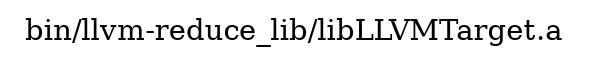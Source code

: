 digraph "bin/llvm-reduce_lib/libLLVMTarget.a" {
	label="bin/llvm-reduce_lib/libLLVMTarget.a";
	rankdir=LR;

}

